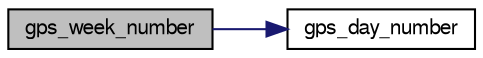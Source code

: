 digraph "gps_week_number"
{
  edge [fontname="FreeSans",fontsize="10",labelfontname="FreeSans",labelfontsize="10"];
  node [fontname="FreeSans",fontsize="10",shape=record];
  rankdir="LR";
  Node1 [label="gps_week_number",height=0.2,width=0.4,color="black", fillcolor="grey75", style="filled", fontcolor="black"];
  Node1 -> Node2 [color="midnightblue",fontsize="10",style="solid",fontname="FreeSans"];
  Node2 [label="gps_day_number",height=0.2,width=0.4,color="black", fillcolor="white", style="filled",URL="$gps_8c.html#ad7cc952bdfa486da28aa1ec51a0940e7",tooltip="Number of days since navigation epoch (6 January 1980) "];
}
